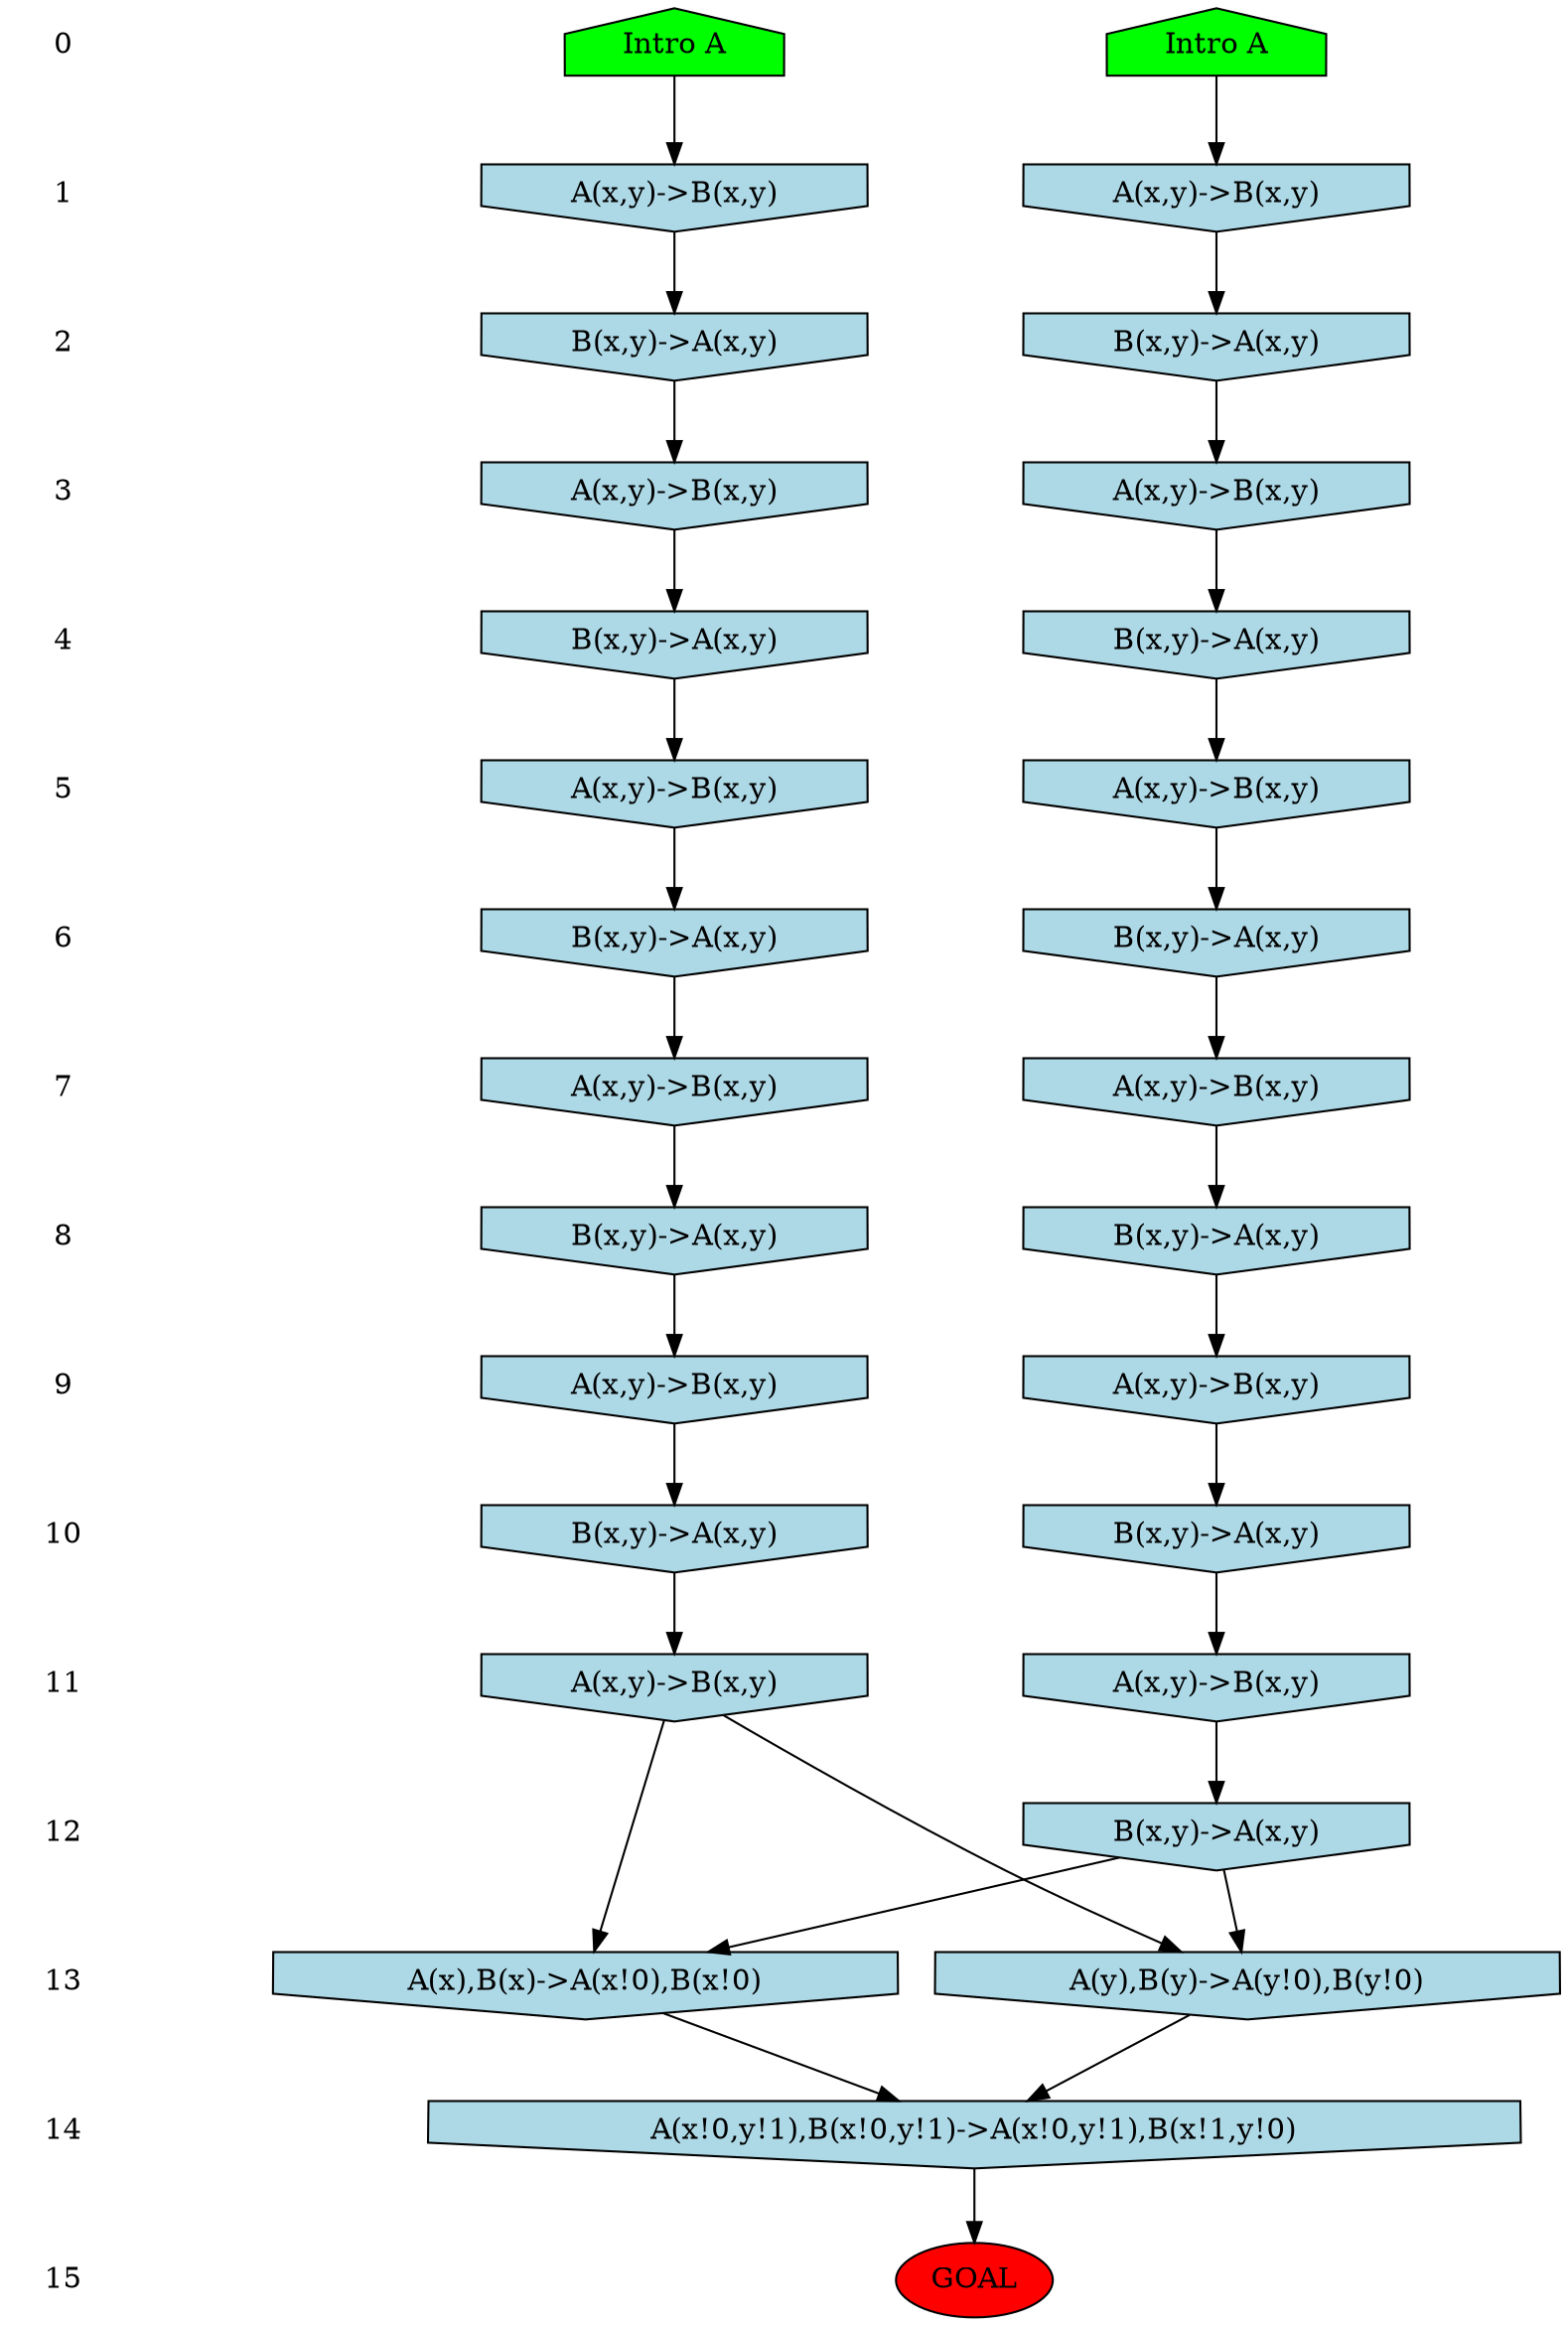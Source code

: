 /* Compression of 2 causal flows obtained in average at 1.418447E+02 t.u */
/* Compressed causal flows were: [37;38] */
digraph G{
 ranksep=.5 ; 
{ rank = same ; "0" [shape=plaintext] ; node_1 [label ="Intro A", shape=house, style=filled, fillcolor=green] ;
node_2 [label ="Intro A", shape=house, style=filled, fillcolor=green] ;
}
{ rank = same ; "1" [shape=plaintext] ; node_3 [label="A(x,y)->B(x,y)", shape=invhouse, style=filled, fillcolor = lightblue] ;
node_8 [label="A(x,y)->B(x,y)", shape=invhouse, style=filled, fillcolor = lightblue] ;
}
{ rank = same ; "2" [shape=plaintext] ; node_4 [label="B(x,y)->A(x,y)", shape=invhouse, style=filled, fillcolor = lightblue] ;
node_9 [label="B(x,y)->A(x,y)", shape=invhouse, style=filled, fillcolor = lightblue] ;
}
{ rank = same ; "3" [shape=plaintext] ; node_5 [label="A(x,y)->B(x,y)", shape=invhouse, style=filled, fillcolor = lightblue] ;
node_10 [label="A(x,y)->B(x,y)", shape=invhouse, style=filled, fillcolor = lightblue] ;
}
{ rank = same ; "4" [shape=plaintext] ; node_6 [label="B(x,y)->A(x,y)", shape=invhouse, style=filled, fillcolor = lightblue] ;
node_11 [label="B(x,y)->A(x,y)", shape=invhouse, style=filled, fillcolor = lightblue] ;
}
{ rank = same ; "5" [shape=plaintext] ; node_7 [label="A(x,y)->B(x,y)", shape=invhouse, style=filled, fillcolor = lightblue] ;
node_12 [label="A(x,y)->B(x,y)", shape=invhouse, style=filled, fillcolor = lightblue] ;
}
{ rank = same ; "6" [shape=plaintext] ; node_13 [label="B(x,y)->A(x,y)", shape=invhouse, style=filled, fillcolor = lightblue] ;
node_15 [label="B(x,y)->A(x,y)", shape=invhouse, style=filled, fillcolor = lightblue] ;
}
{ rank = same ; "7" [shape=plaintext] ; node_14 [label="A(x,y)->B(x,y)", shape=invhouse, style=filled, fillcolor = lightblue] ;
node_16 [label="A(x,y)->B(x,y)", shape=invhouse, style=filled, fillcolor = lightblue] ;
}
{ rank = same ; "8" [shape=plaintext] ; node_17 [label="B(x,y)->A(x,y)", shape=invhouse, style=filled, fillcolor = lightblue] ;
node_18 [label="B(x,y)->A(x,y)", shape=invhouse, style=filled, fillcolor = lightblue] ;
}
{ rank = same ; "9" [shape=plaintext] ; node_19 [label="A(x,y)->B(x,y)", shape=invhouse, style=filled, fillcolor = lightblue] ;
node_21 [label="A(x,y)->B(x,y)", shape=invhouse, style=filled, fillcolor = lightblue] ;
}
{ rank = same ; "10" [shape=plaintext] ; node_20 [label="B(x,y)->A(x,y)", shape=invhouse, style=filled, fillcolor = lightblue] ;
node_22 [label="B(x,y)->A(x,y)", shape=invhouse, style=filled, fillcolor = lightblue] ;
}
{ rank = same ; "11" [shape=plaintext] ; node_23 [label="A(x,y)->B(x,y)", shape=invhouse, style=filled, fillcolor = lightblue] ;
node_24 [label="A(x,y)->B(x,y)", shape=invhouse, style=filled, fillcolor = lightblue] ;
}
{ rank = same ; "12" [shape=plaintext] ; node_25 [label="B(x,y)->A(x,y)", shape=invhouse, style=filled, fillcolor = lightblue] ;
}
{ rank = same ; "13" [shape=plaintext] ; node_26 [label="A(x),B(x)->A(x!0),B(x!0)", shape=invhouse, style=filled, fillcolor = lightblue] ;
node_27 [label="A(y),B(y)->A(y!0),B(y!0)", shape=invhouse, style=filled, fillcolor = lightblue] ;
}
{ rank = same ; "14" [shape=plaintext] ; node_28 [label="A(x!0,y!1),B(x!0,y!1)->A(x!0,y!1),B(x!1,y!0)", shape=invhouse, style=filled, fillcolor = lightblue] ;
}
{ rank = same ; "15" [shape=plaintext] ; node_29 [label ="GOAL", style=filled, fillcolor=red] ;
}
"0" -> "1" [style="invis"]; 
"1" -> "2" [style="invis"]; 
"2" -> "3" [style="invis"]; 
"3" -> "4" [style="invis"]; 
"4" -> "5" [style="invis"]; 
"5" -> "6" [style="invis"]; 
"6" -> "7" [style="invis"]; 
"7" -> "8" [style="invis"]; 
"8" -> "9" [style="invis"]; 
"9" -> "10" [style="invis"]; 
"10" -> "11" [style="invis"]; 
"11" -> "12" [style="invis"]; 
"12" -> "13" [style="invis"]; 
"13" -> "14" [style="invis"]; 
"14" -> "15" [style="invis"]; 
node_1 -> node_3
node_3 -> node_4
node_4 -> node_5
node_5 -> node_6
node_6 -> node_7
node_2 -> node_8
node_8 -> node_9
node_9 -> node_10
node_10 -> node_11
node_11 -> node_12
node_12 -> node_13
node_13 -> node_14
node_7 -> node_15
node_15 -> node_16
node_14 -> node_17
node_16 -> node_18
node_17 -> node_19
node_19 -> node_20
node_18 -> node_21
node_21 -> node_22
node_22 -> node_23
node_20 -> node_24
node_24 -> node_25
node_23 -> node_26
node_25 -> node_26
node_23 -> node_27
node_25 -> node_27
node_26 -> node_28
node_27 -> node_28
node_28 -> node_29
}
/*
 Dot generation time: 0.000118
*/